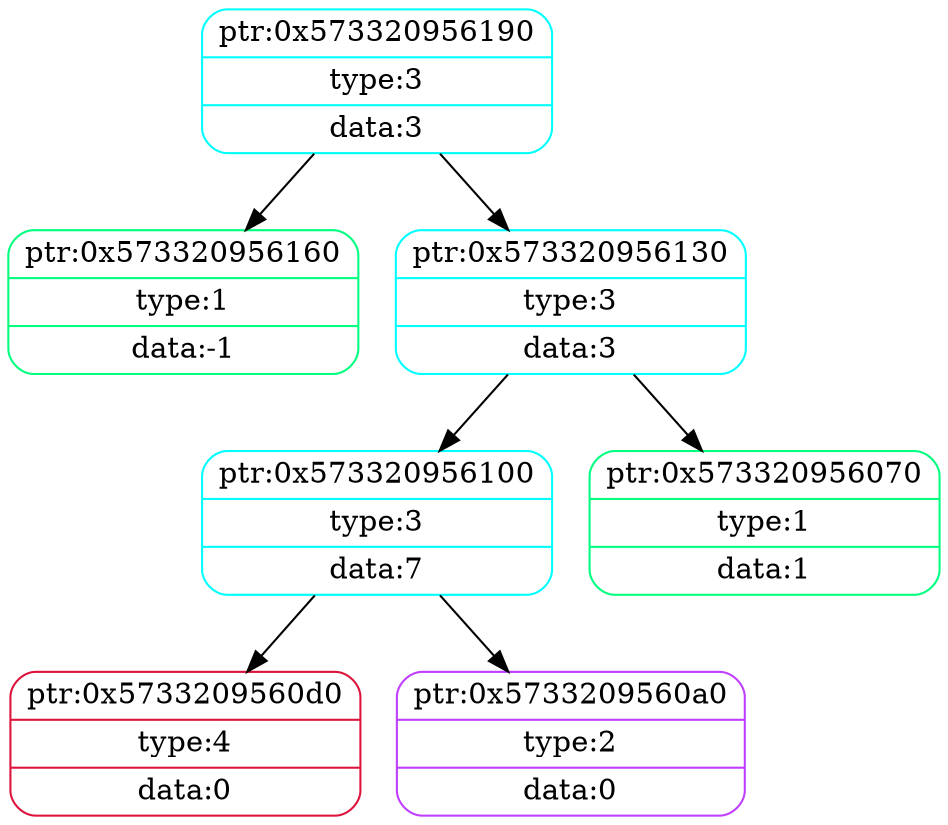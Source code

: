 digraph G{
	rankdir=TB;
	node[shape=rect,style=rounded];
	ptr0x573320956190 [shape=record,label="{ ptr:0x573320956190 | type:3 | data:3 }",color="aqua"]
	ptr0x573320956160 [shape=record,label="{ ptr:0x573320956160 | type:1 | data:-1 }",color="springgreen"]
	ptr0x573320956190 -> ptr0x573320956160;
	ptr0x573320956130 [shape=record,label="{ ptr:0x573320956130 | type:3 | data:3 }",color="aqua"]
	ptr0x573320956100 [shape=record,label="{ ptr:0x573320956100 | type:3 | data:7 }",color="aqua"]
	ptr0x5733209560d0 [shape=record,label="{ ptr:0x5733209560d0 | type:4 | data:0 }",color="crimson"]
	ptr0x573320956100 -> ptr0x5733209560d0;
	ptr0x5733209560a0 [shape=record,label="{ ptr:0x5733209560a0 | type:2 | data:0 }",color="darkorchid1"]
	ptr0x573320956100 -> ptr0x5733209560a0;
	ptr0x573320956130 -> ptr0x573320956100;
	ptr0x573320956070 [shape=record,label="{ ptr:0x573320956070 | type:1 | data:1 }",color="springgreen"]
	ptr0x573320956130 -> ptr0x573320956070;
	ptr0x573320956190 -> ptr0x573320956130;
	}
